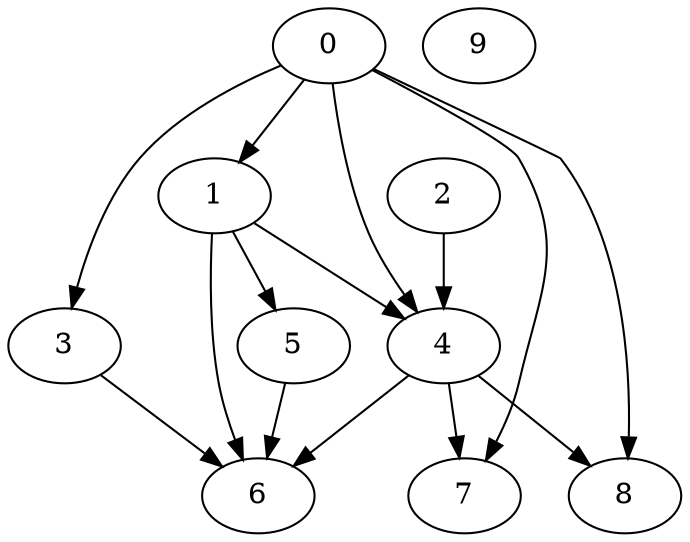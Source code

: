 digraph "Random_Nodes_10_Density_1.40_CCR_0.10_WeightType_Random_Homogeneous-2" {
0 [Weight=82];
1 [Weight=136];
2 [Weight=54];
3 [Weight=136];
4 [Weight=109];
5 [Weight=82];
6 [Weight=95];
7 [Weight=95];
9 [Weight=54];
8 [Weight=27];
1 -> 6 [Weight=3];
1 -> 4 [Weight=9];
0 -> 7 [Weight=8];
0 -> 4 [Weight=2];
0 -> 8 [Weight=10];
2 -> 4 [Weight=10];
4 -> 6 [Weight=7];
3 -> 6 [Weight=6];
0 -> 1 [Weight=3];
4 -> 7 [Weight=5];
4 -> 8 [Weight=8];
1 -> 5 [Weight=5];
0 -> 3 [Weight=3];
5 -> 6 [Weight=8];
}

